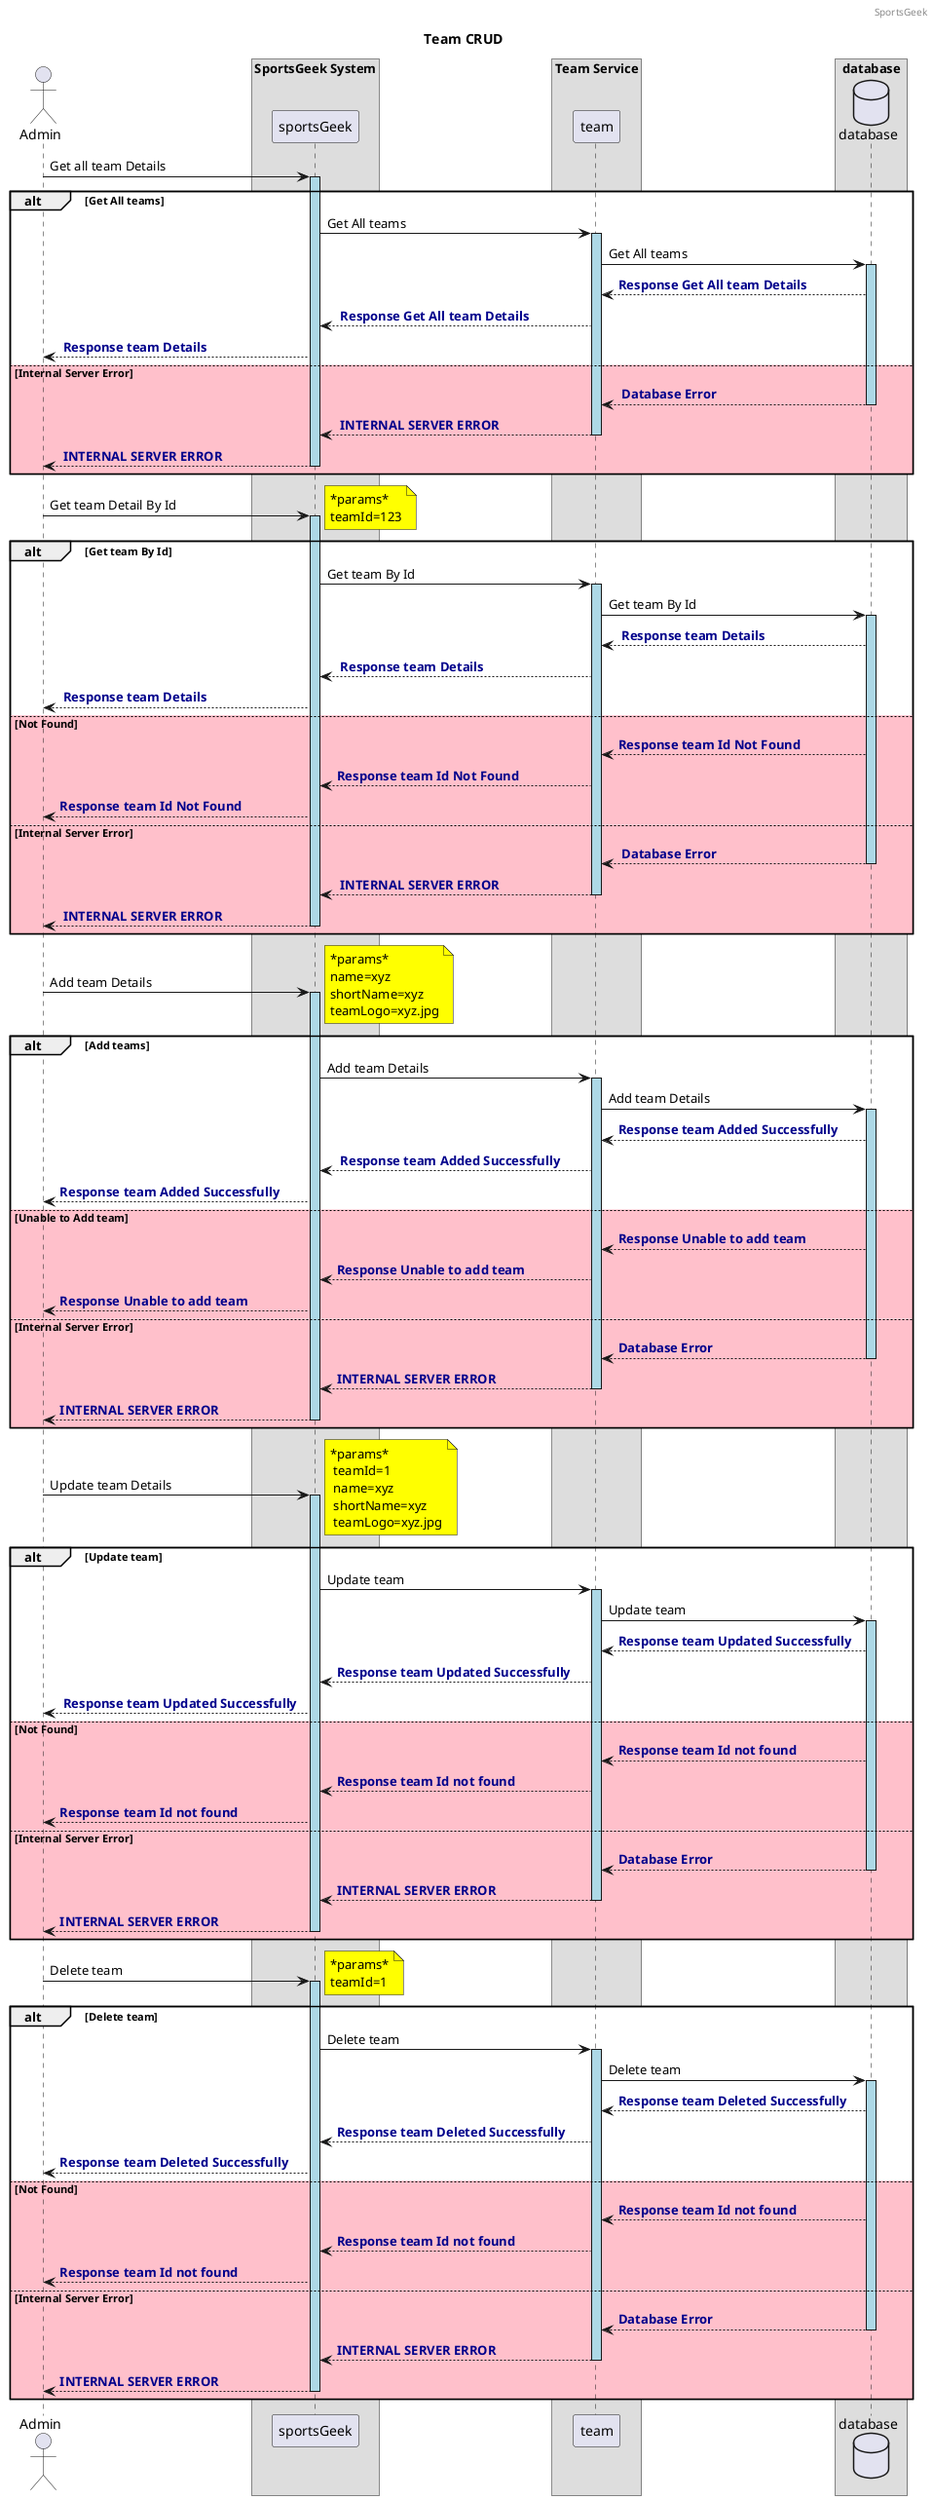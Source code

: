 @startuml
header SportsGeek
title Team CRUD
skinparam ParticipantPadding 10
skinparam BoxPadding 20
actor Admin
box "SportsGeek System"
 participant sportsGeek
end box
box "Team Service"
 participant team
end box
box "database"
    database database
end box

Admin -> sportsGeek: Get all team Details
activate "sportsGeek" #lightblue
alt #white Get All teams
    sportsGeek -> "team" : Get All teams
    activate team #lightblue
    "team" -> "database" : Get All teams
    activate "database" #lightblue
    "database" --> "team" : <font color=darkblue><b>Response Get All team Details
    "team" --> "sportsGeek" : <font color=darkblue><b> Response Get All team Details
"sportsGeek" --> Admin : <font color=darkblue><b> Response team Details
else #pink Internal Server Error
"database" --> "team" : <font color=darkblue><b> Database Error
deactivate "database"
"team" --> "sportsGeek" : <font color=darkblue><b> INTERNAL SERVER ERROR
deactivate "team"
"sportsGeek" --> Admin : <font color=darkblue><b> INTERNAL SERVER ERROR
deactivate "sportsGeek"
end alt

Admin -> "sportsGeek": Get team Detail By Id
activate "sportsGeek" #lightblue
alt #white Get team By Id
note right #yellow
        *params*
        teamId=123
        end note
    "sportsGeek" -> "team" : Get team By Id
    activate team #lightblue
    "team" -> "database" : Get team By Id
        activate "database" #lightblue
    "database" --> "team" : <font color=darkblue><b> Response team Details
"team" --> "sportsGeek" : <font color=darkblue><b> Response team Details
"sportsGeek" --> Admin : <font color=darkblue><b> Response team Details
else #pink Not Found
      "database" --> "team" : <font color=darkblue><b>Response team Id Not Found
"team" --> "sportsGeek" : <font color=darkblue><b>Response team Id Not Found
"sportsGeek" --> Admin : <font color=darkblue><b>Response team Id Not Found
else #pink Internal Server Error
"database" --> "team" : <font color=darkblue><b> Database Error
deactivate "database"
"team" --> "sportsGeek" : <font color=darkblue><b> INTERNAL SERVER ERROR
deactivate "team"
"sportsGeek" --> Admin : <font color=darkblue><b> INTERNAL SERVER ERROR
deactivate "sportsGeek"
end alt


Admin -> "sportsGeek": Add team Details
activate "sportsGeek" #lightblue
note right #yellow
        *params*
        name=xyz
        shortName=xyz
        teamLogo=xyz.jpg
        end note
alt #white Add teams
    "sportsGeek" -> "team" : Add team Details
    activate team #lightblue
    team -> "database" : Add team Details
    activate "database" #lightblue
    "database" --> "team" : <font color=darkblue><b>Response team Added Successfully
"team" --> "sportsGeek" : <font color=darkblue><b> Response team Added Successfully
"sportsGeek" --> Admin : <font color=darkblue><b>Response team Added Successfully
else #pink Unable to Add team
"database" --> "team" : <font color=darkblue><b>Response Unable to add team
"team" --> "sportsGeek" : <font color=darkblue><b>Response Unable to add team
"sportsGeek" --> Admin : <font color=darkblue><b>Response Unable to add team
else #pink Internal Server Error
"database" --> "team" : <font color=darkblue><b>Database Error
deactivate "database"
"team" --> "sportsGeek" : <font color=darkblue><b>INTERNAL SERVER ERROR
deactivate "team"
"sportsGeek" --> Admin : <font color=darkblue><b>INTERNAL SERVER ERROR
deactivate "sportsGeek"
end alt

Admin -> "sportsGeek": Update team Details
activate "sportsGeek" #lightblue
note right #yellow
        *params*
         teamId=1
         name=xyz
         shortName=xyz
         teamLogo=xyz.jpg
        end note
alt #white Update team
    "sportsGeek" -> "team" : Update team
    activate team #lightblue
    team -> "database" : Update team
    activate "database" #lightblue
    "database" --> "team" : <font color=darkblue><b>Response team Updated Successfully
"team" --> "sportsGeek" : <font color=darkblue><b>Response team Updated Successfully
"sportsGeek" --> Admin : <font color=darkblue><b> Response team Updated Successfully
else #pink Not Found
"database" --> "team" : <font color=darkblue><b>Response team Id not found
"team" --> "sportsGeek" : <font color=darkblue><b>Response team Id not found
"sportsGeek" --> Admin : <font color=darkblue><b>Response team Id not found
else #pink Internal Server Error
"database" --> "team" : <font color=darkblue><b>Database Error
deactivate "database"
"team" --> "sportsGeek" : <font color=darkblue><b>INTERNAL SERVER ERROR
deactivate "team"
"sportsGeek" --> Admin : <font color=darkblue><b>INTERNAL SERVER ERROR
deactivate "sportsGeek"
end alt

Admin -> "sportsGeek": Delete team
activate "sportsGeek" #lightblue
note right #yellow
        *params*
        teamId=1
        end note
alt #white Delete team
    "sportsGeek" -> "team" : Delete team
    activate team #lightblue
    team -> "database" : Delete team
    activate "database" #lightblue
    "database" --> "team" : <font color=darkblue><b>Response team Deleted Successfully
"team" --> "sportsGeek" : <font color=darkblue><b>Response team Deleted Successfully
"sportsGeek" --> Admin : <font color=darkblue><b>Response team Deleted Successfully
else #pink Not Found
"database" --> "team" : <font color=darkblue><b>Response team Id not found
"team" --> "sportsGeek" : <font color=darkblue><b>Response team Id not found
"sportsGeek" --> Admin : <font color=darkblue><b>Response team Id not found
else #pink Internal Server Error
"database" --> "team" : <font color=darkblue><b>Database Error
deactivate "database"
"team" --> "sportsGeek" : <font color=darkblue><b>INTERNAL SERVER ERROR
deactivate "team"
"sportsGeek" --> Admin : <font color=darkblue><b>INTERNAL SERVER ERROR
deactivate "sportsGeek"
end alt
@enduml